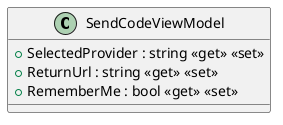 @startuml
class SendCodeViewModel {
    + SelectedProvider : string <<get>> <<set>>
    + ReturnUrl : string <<get>> <<set>>
    + RememberMe : bool <<get>> <<set>>
}
@enduml
